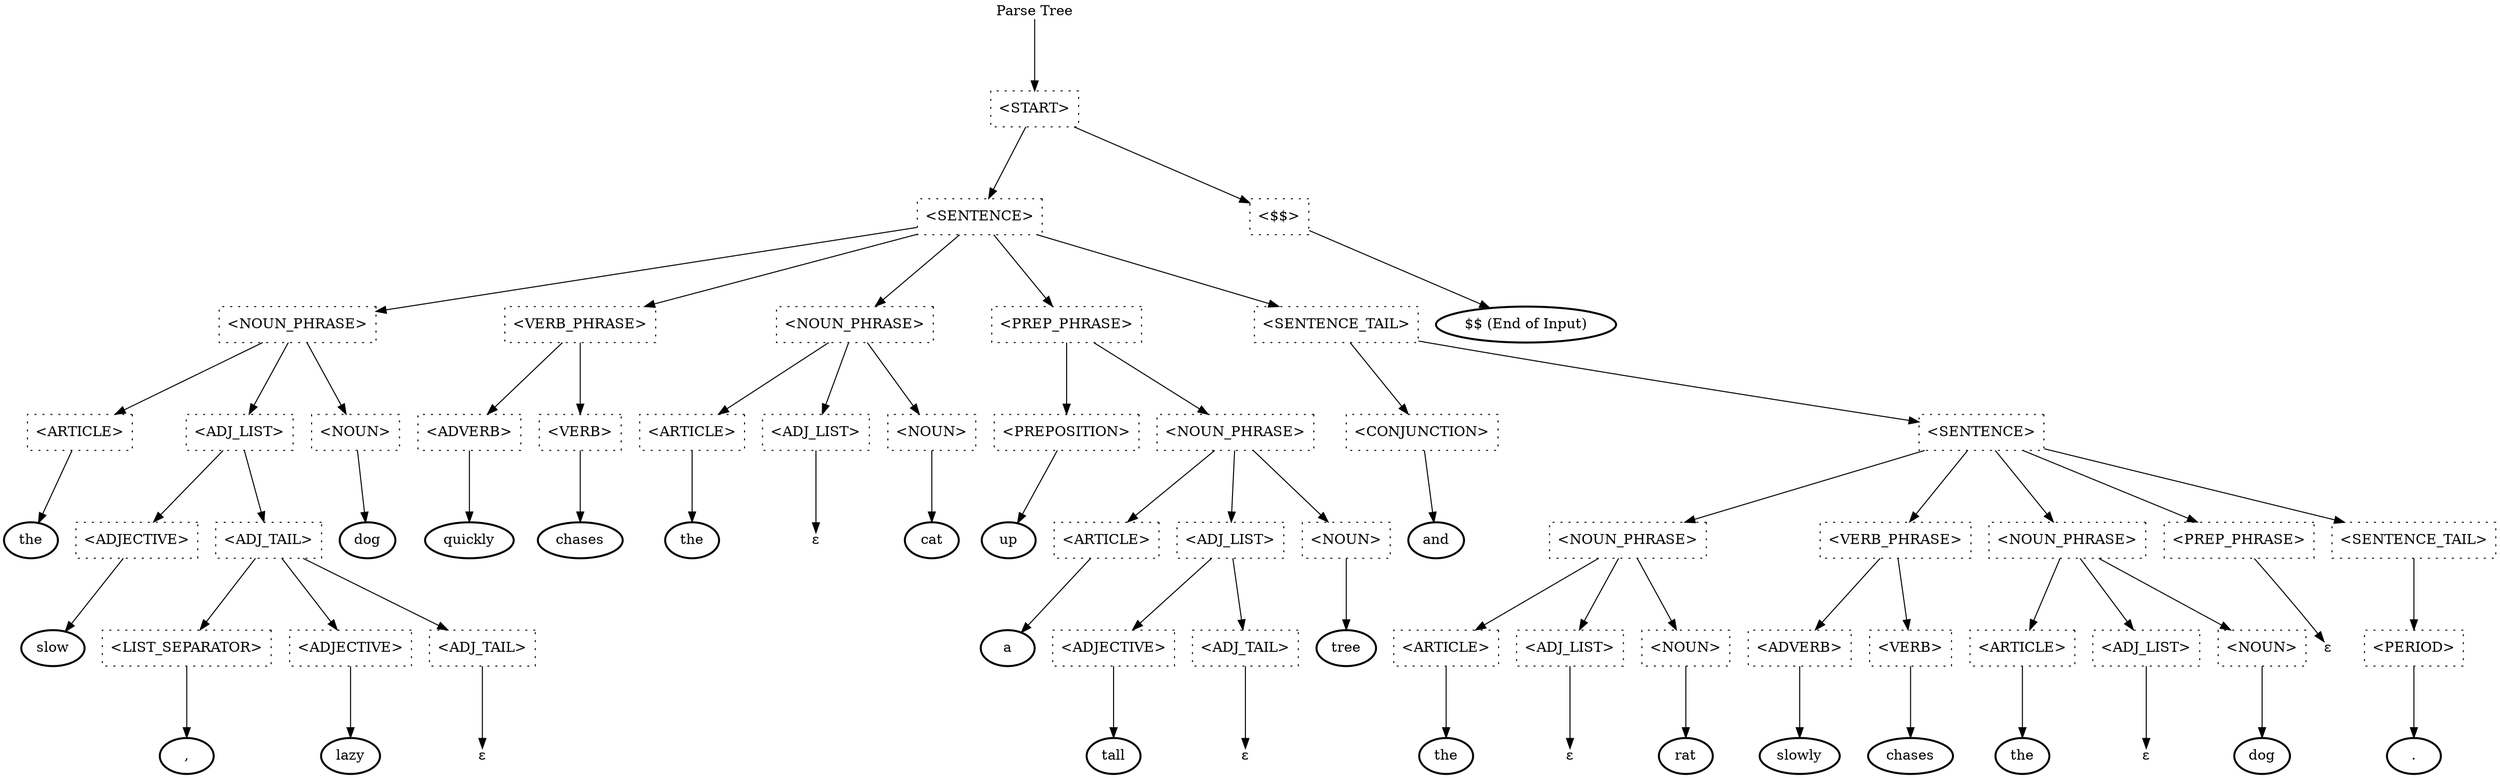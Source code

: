 digraph ParseTree {
graph[ranksep=1];
node[shape=rect,style=dotted];

0[label="Parse Tree",shape=plain];
0->{1[label="<START>"]};
1->{2[label="<SENTENCE>"]};
2->{3[label="<NOUN_PHRASE>"]};
3->{4[label="<ARTICLE>"]};
4->{5[label="the",shape=oval,style=bold]};
3->{6[label="<ADJ_LIST>"]};
6->{7[label="<ADJECTIVE>"]};
7->{8[label="slow",shape=oval,style=bold]};
6->{9[label="<ADJ_TAIL>"]};
9->{10[label="<LIST_SEPARATOR>"]};
10->{11[label=",",shape=oval,style=bold]};
9->{12[label="<ADJECTIVE>"]};
12->{13[label="lazy",shape=oval,style=bold]};
9->{14[label="<ADJ_TAIL>"]};
14->{15[label="&epsilon;",shape=plain]};
3->{16[label="<NOUN>"]};
16->{17[label="dog",shape=oval,style=bold]};
2->{18[label="<VERB_PHRASE>"]};
18->{19[label="<ADVERB>"]};
19->{20[label="quickly",shape=oval,style=bold]};
18->{21[label="<VERB>"]};
21->{22[label="chases",shape=oval,style=bold]};
2->{23[label="<NOUN_PHRASE>"]};
23->{24[label="<ARTICLE>"]};
24->{25[label="the",shape=oval,style=bold]};
23->{26[label="<ADJ_LIST>"]};
26->{27[label="&epsilon;",shape=plain]};
23->{28[label="<NOUN>"]};
28->{29[label="cat",shape=oval,style=bold]};
2->{30[label="<PREP_PHRASE>"]};
30->{31[label="<PREPOSITION>"]};
31->{32[label="up",shape=oval,style=bold]};
30->{33[label="<NOUN_PHRASE>"]};
33->{34[label="<ARTICLE>"]};
34->{35[label="a",shape=oval,style=bold]};
33->{36[label="<ADJ_LIST>"]};
36->{37[label="<ADJECTIVE>"]};
37->{38[label="tall",shape=oval,style=bold]};
36->{39[label="<ADJ_TAIL>"]};
39->{40[label="&epsilon;",shape=plain]};
33->{41[label="<NOUN>"]};
41->{42[label="tree",shape=oval,style=bold]};
2->{43[label="<SENTENCE_TAIL>"]};
43->{44[label="<CONJUNCTION>"]};
44->{45[label="and",shape=oval,style=bold]};
43->{46[label="<SENTENCE>"]};
46->{47[label="<NOUN_PHRASE>"]};
47->{48[label="<ARTICLE>"]};
48->{49[label="the",shape=oval,style=bold]};
47->{50[label="<ADJ_LIST>"]};
50->{51[label="&epsilon;",shape=plain]};
47->{52[label="<NOUN>"]};
52->{53[label="rat",shape=oval,style=bold]};
46->{54[label="<VERB_PHRASE>"]};
54->{55[label="<ADVERB>"]};
55->{56[label="slowly",shape=oval,style=bold]};
54->{57[label="<VERB>"]};
57->{58[label="chases",shape=oval,style=bold]};
46->{59[label="<NOUN_PHRASE>"]};
59->{60[label="<ARTICLE>"]};
60->{61[label="the",shape=oval,style=bold]};
59->{62[label="<ADJ_LIST>"]};
62->{63[label="&epsilon;",shape=plain]};
59->{64[label="<NOUN>"]};
64->{65[label="dog",shape=oval,style=bold]};
46->{66[label="<PREP_PHRASE>"]};
66->{67[label="&epsilon;",shape=plain]};
46->{68[label="<SENTENCE_TAIL>"]};
68->{69[label="<PERIOD>"]};
69->{70[label=".",shape=oval,style=bold]};
1->{71[label="<$$>"]};
71->{72[label="$$ (End of Input)",shape=oval,style=bold]};
}